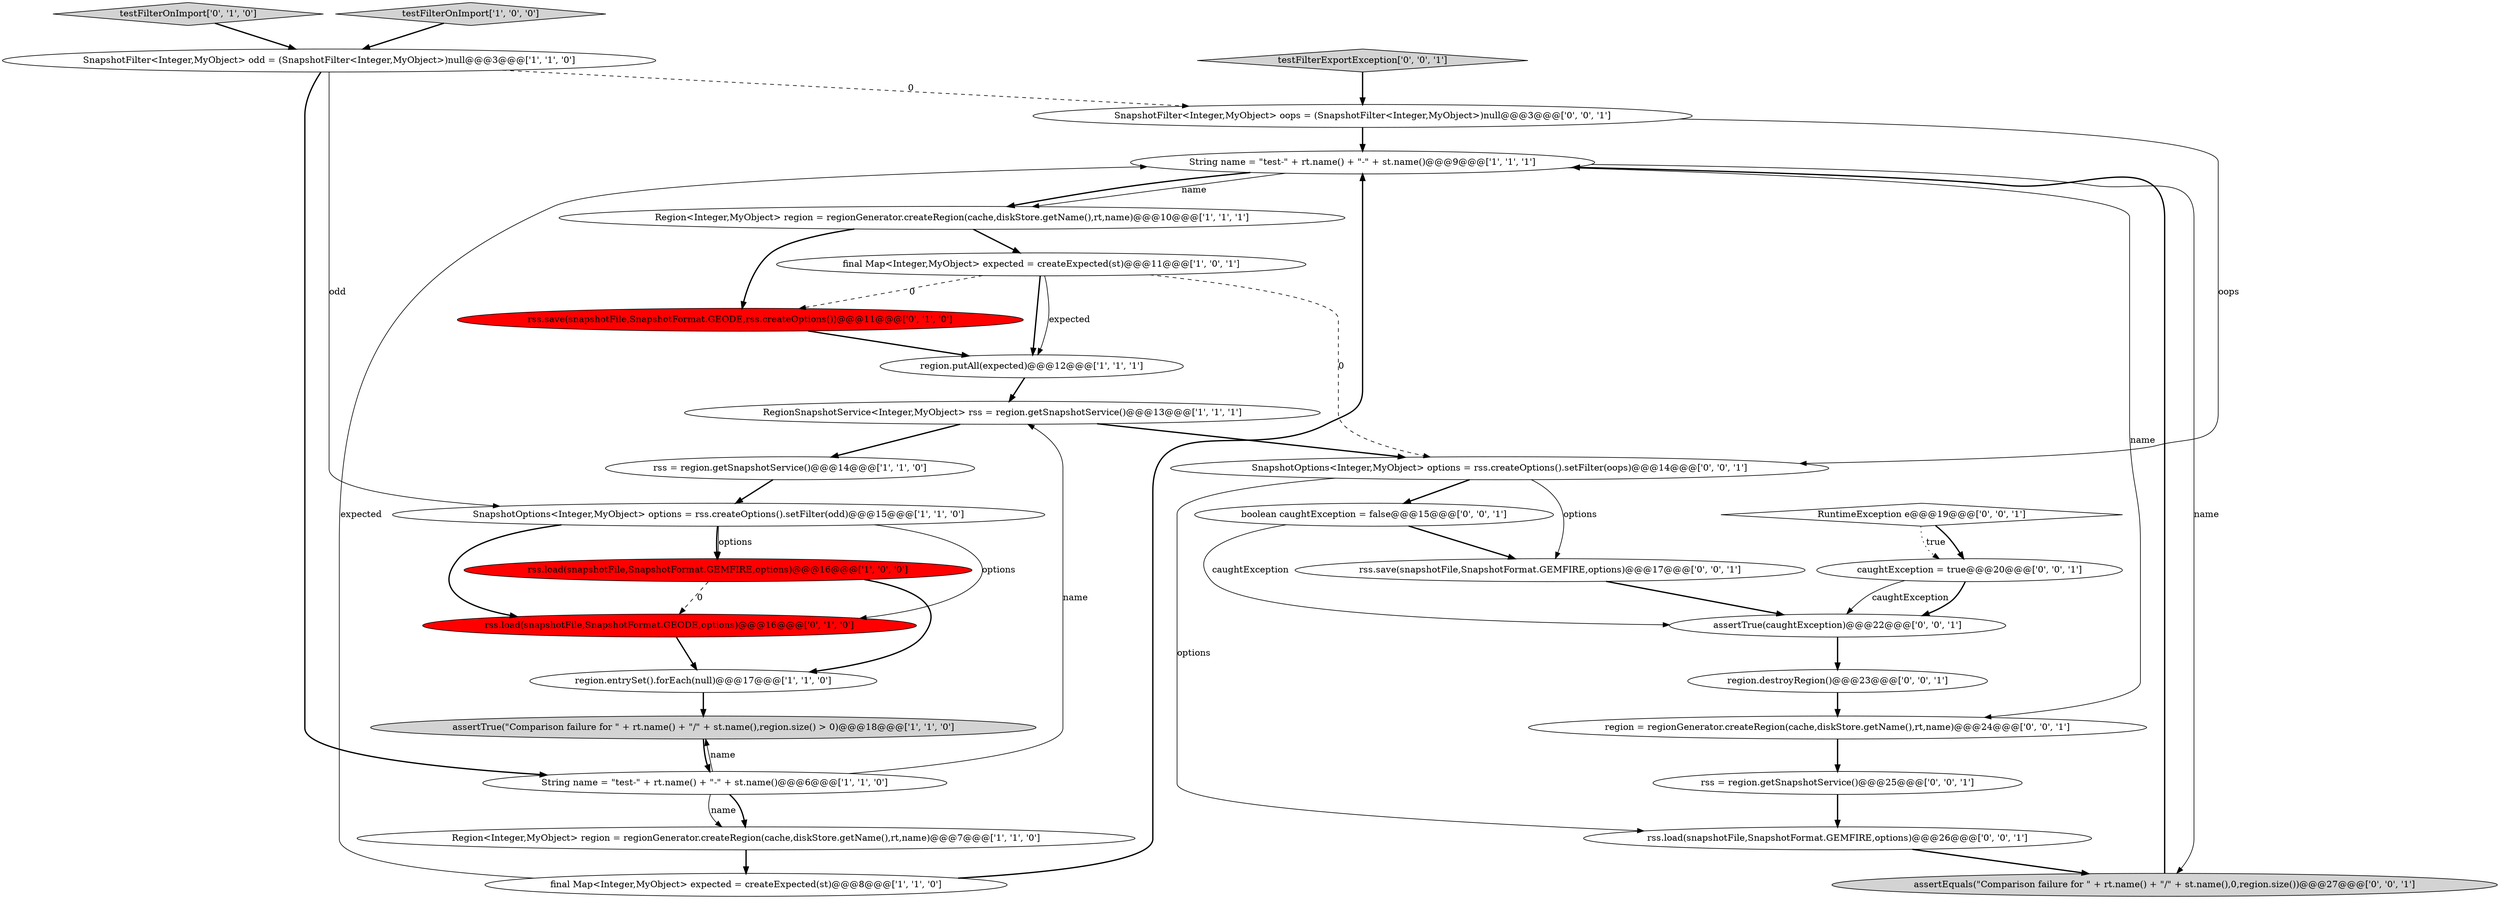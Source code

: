 digraph {
20 [style = filled, label = "testFilterExportException['0', '0', '1']", fillcolor = lightgray, shape = diamond image = "AAA0AAABBB3BBB"];
13 [style = filled, label = "String name = \"test-\" + rt.name() + \"-\" + st.name()@@@9@@@['1', '1', '1']", fillcolor = white, shape = ellipse image = "AAA0AAABBB1BBB"];
16 [style = filled, label = "rss.load(snapshotFile,SnapshotFormat.GEODE,options)@@@16@@@['0', '1', '0']", fillcolor = red, shape = ellipse image = "AAA1AAABBB2BBB"];
28 [style = filled, label = "rss.load(snapshotFile,SnapshotFormat.GEMFIRE,options)@@@26@@@['0', '0', '1']", fillcolor = white, shape = ellipse image = "AAA0AAABBB3BBB"];
15 [style = filled, label = "testFilterOnImport['0', '1', '0']", fillcolor = lightgray, shape = diamond image = "AAA0AAABBB2BBB"];
10 [style = filled, label = "Region<Integer,MyObject> region = regionGenerator.createRegion(cache,diskStore.getName(),rt,name)@@@10@@@['1', '1', '1']", fillcolor = white, shape = ellipse image = "AAA0AAABBB1BBB"];
0 [style = filled, label = "SnapshotOptions<Integer,MyObject> options = rss.createOptions().setFilter(odd)@@@15@@@['1', '1', '0']", fillcolor = white, shape = ellipse image = "AAA0AAABBB1BBB"];
17 [style = filled, label = "rss.save(snapshotFile,SnapshotFormat.GEODE,rss.createOptions())@@@11@@@['0', '1', '0']", fillcolor = red, shape = ellipse image = "AAA1AAABBB2BBB"];
6 [style = filled, label = "final Map<Integer,MyObject> expected = createExpected(st)@@@11@@@['1', '0', '1']", fillcolor = white, shape = ellipse image = "AAA0AAABBB1BBB"];
30 [style = filled, label = "caughtException = true@@@20@@@['0', '0', '1']", fillcolor = white, shape = ellipse image = "AAA0AAABBB3BBB"];
7 [style = filled, label = "Region<Integer,MyObject> region = regionGenerator.createRegion(cache,diskStore.getName(),rt,name)@@@7@@@['1', '1', '0']", fillcolor = white, shape = ellipse image = "AAA0AAABBB1BBB"];
5 [style = filled, label = "assertTrue(\"Comparison failure for \" + rt.name() + \"/\" + st.name(),region.size() > 0)@@@18@@@['1', '1', '0']", fillcolor = lightgray, shape = ellipse image = "AAA0AAABBB1BBB"];
26 [style = filled, label = "SnapshotFilter<Integer,MyObject> oops = (SnapshotFilter<Integer,MyObject>)null@@@3@@@['0', '0', '1']", fillcolor = white, shape = ellipse image = "AAA0AAABBB3BBB"];
25 [style = filled, label = "assertEquals(\"Comparison failure for \" + rt.name() + \"/\" + st.name(),0,region.size())@@@27@@@['0', '0', '1']", fillcolor = lightgray, shape = ellipse image = "AAA0AAABBB3BBB"];
21 [style = filled, label = "assertTrue(caughtException)@@@22@@@['0', '0', '1']", fillcolor = white, shape = ellipse image = "AAA0AAABBB3BBB"];
14 [style = filled, label = "RegionSnapshotService<Integer,MyObject> rss = region.getSnapshotService()@@@13@@@['1', '1', '1']", fillcolor = white, shape = ellipse image = "AAA0AAABBB1BBB"];
9 [style = filled, label = "region.entrySet().forEach(null)@@@17@@@['1', '1', '0']", fillcolor = white, shape = ellipse image = "AAA0AAABBB1BBB"];
24 [style = filled, label = "region.destroyRegion()@@@23@@@['0', '0', '1']", fillcolor = white, shape = ellipse image = "AAA0AAABBB3BBB"];
2 [style = filled, label = "testFilterOnImport['1', '0', '0']", fillcolor = lightgray, shape = diamond image = "AAA0AAABBB1BBB"];
1 [style = filled, label = "final Map<Integer,MyObject> expected = createExpected(st)@@@8@@@['1', '1', '0']", fillcolor = white, shape = ellipse image = "AAA0AAABBB1BBB"];
12 [style = filled, label = "rss = region.getSnapshotService()@@@14@@@['1', '1', '0']", fillcolor = white, shape = ellipse image = "AAA0AAABBB1BBB"];
4 [style = filled, label = "String name = \"test-\" + rt.name() + \"-\" + st.name()@@@6@@@['1', '1', '0']", fillcolor = white, shape = ellipse image = "AAA0AAABBB1BBB"];
22 [style = filled, label = "SnapshotOptions<Integer,MyObject> options = rss.createOptions().setFilter(oops)@@@14@@@['0', '0', '1']", fillcolor = white, shape = ellipse image = "AAA0AAABBB3BBB"];
8 [style = filled, label = "region.putAll(expected)@@@12@@@['1', '1', '1']", fillcolor = white, shape = ellipse image = "AAA0AAABBB1BBB"];
19 [style = filled, label = "region = regionGenerator.createRegion(cache,diskStore.getName(),rt,name)@@@24@@@['0', '0', '1']", fillcolor = white, shape = ellipse image = "AAA0AAABBB3BBB"];
27 [style = filled, label = "RuntimeException e@@@19@@@['0', '0', '1']", fillcolor = white, shape = diamond image = "AAA0AAABBB3BBB"];
3 [style = filled, label = "SnapshotFilter<Integer,MyObject> odd = (SnapshotFilter<Integer,MyObject>)null@@@3@@@['1', '1', '0']", fillcolor = white, shape = ellipse image = "AAA0AAABBB1BBB"];
29 [style = filled, label = "rss.save(snapshotFile,SnapshotFormat.GEMFIRE,options)@@@17@@@['0', '0', '1']", fillcolor = white, shape = ellipse image = "AAA0AAABBB3BBB"];
18 [style = filled, label = "boolean caughtException = false@@@15@@@['0', '0', '1']", fillcolor = white, shape = ellipse image = "AAA0AAABBB3BBB"];
11 [style = filled, label = "rss.load(snapshotFile,SnapshotFormat.GEMFIRE,options)@@@16@@@['1', '0', '0']", fillcolor = red, shape = ellipse image = "AAA1AAABBB1BBB"];
23 [style = filled, label = "rss = region.getSnapshotService()@@@25@@@['0', '0', '1']", fillcolor = white, shape = ellipse image = "AAA0AAABBB3BBB"];
13->10 [style = bold, label=""];
17->8 [style = bold, label=""];
0->16 [style = bold, label=""];
30->21 [style = solid, label="caughtException"];
7->1 [style = bold, label=""];
24->19 [style = bold, label=""];
3->26 [style = dashed, label="0"];
22->29 [style = solid, label="options"];
25->13 [style = bold, label=""];
20->26 [style = bold, label=""];
11->16 [style = dashed, label="0"];
4->14 [style = solid, label="name"];
2->3 [style = bold, label=""];
27->30 [style = bold, label=""];
13->19 [style = solid, label="name"];
14->22 [style = bold, label=""];
18->21 [style = solid, label="caughtException"];
8->14 [style = bold, label=""];
0->11 [style = bold, label=""];
4->5 [style = solid, label="name"];
10->17 [style = bold, label=""];
21->24 [style = bold, label=""];
22->28 [style = solid, label="options"];
6->17 [style = dashed, label="0"];
13->10 [style = solid, label="name"];
13->25 [style = solid, label="name"];
11->9 [style = bold, label=""];
15->3 [style = bold, label=""];
12->0 [style = bold, label=""];
3->4 [style = bold, label=""];
1->13 [style = bold, label=""];
10->6 [style = bold, label=""];
29->21 [style = bold, label=""];
4->7 [style = bold, label=""];
26->13 [style = bold, label=""];
1->13 [style = solid, label="expected"];
6->22 [style = dashed, label="0"];
26->22 [style = solid, label="oops"];
23->28 [style = bold, label=""];
27->30 [style = dotted, label="true"];
18->29 [style = bold, label=""];
30->21 [style = bold, label=""];
22->18 [style = bold, label=""];
19->23 [style = bold, label=""];
14->12 [style = bold, label=""];
5->4 [style = bold, label=""];
6->8 [style = bold, label=""];
9->5 [style = bold, label=""];
28->25 [style = bold, label=""];
4->7 [style = solid, label="name"];
0->16 [style = solid, label="options"];
3->0 [style = solid, label="odd"];
16->9 [style = bold, label=""];
6->8 [style = solid, label="expected"];
0->11 [style = solid, label="options"];
}
